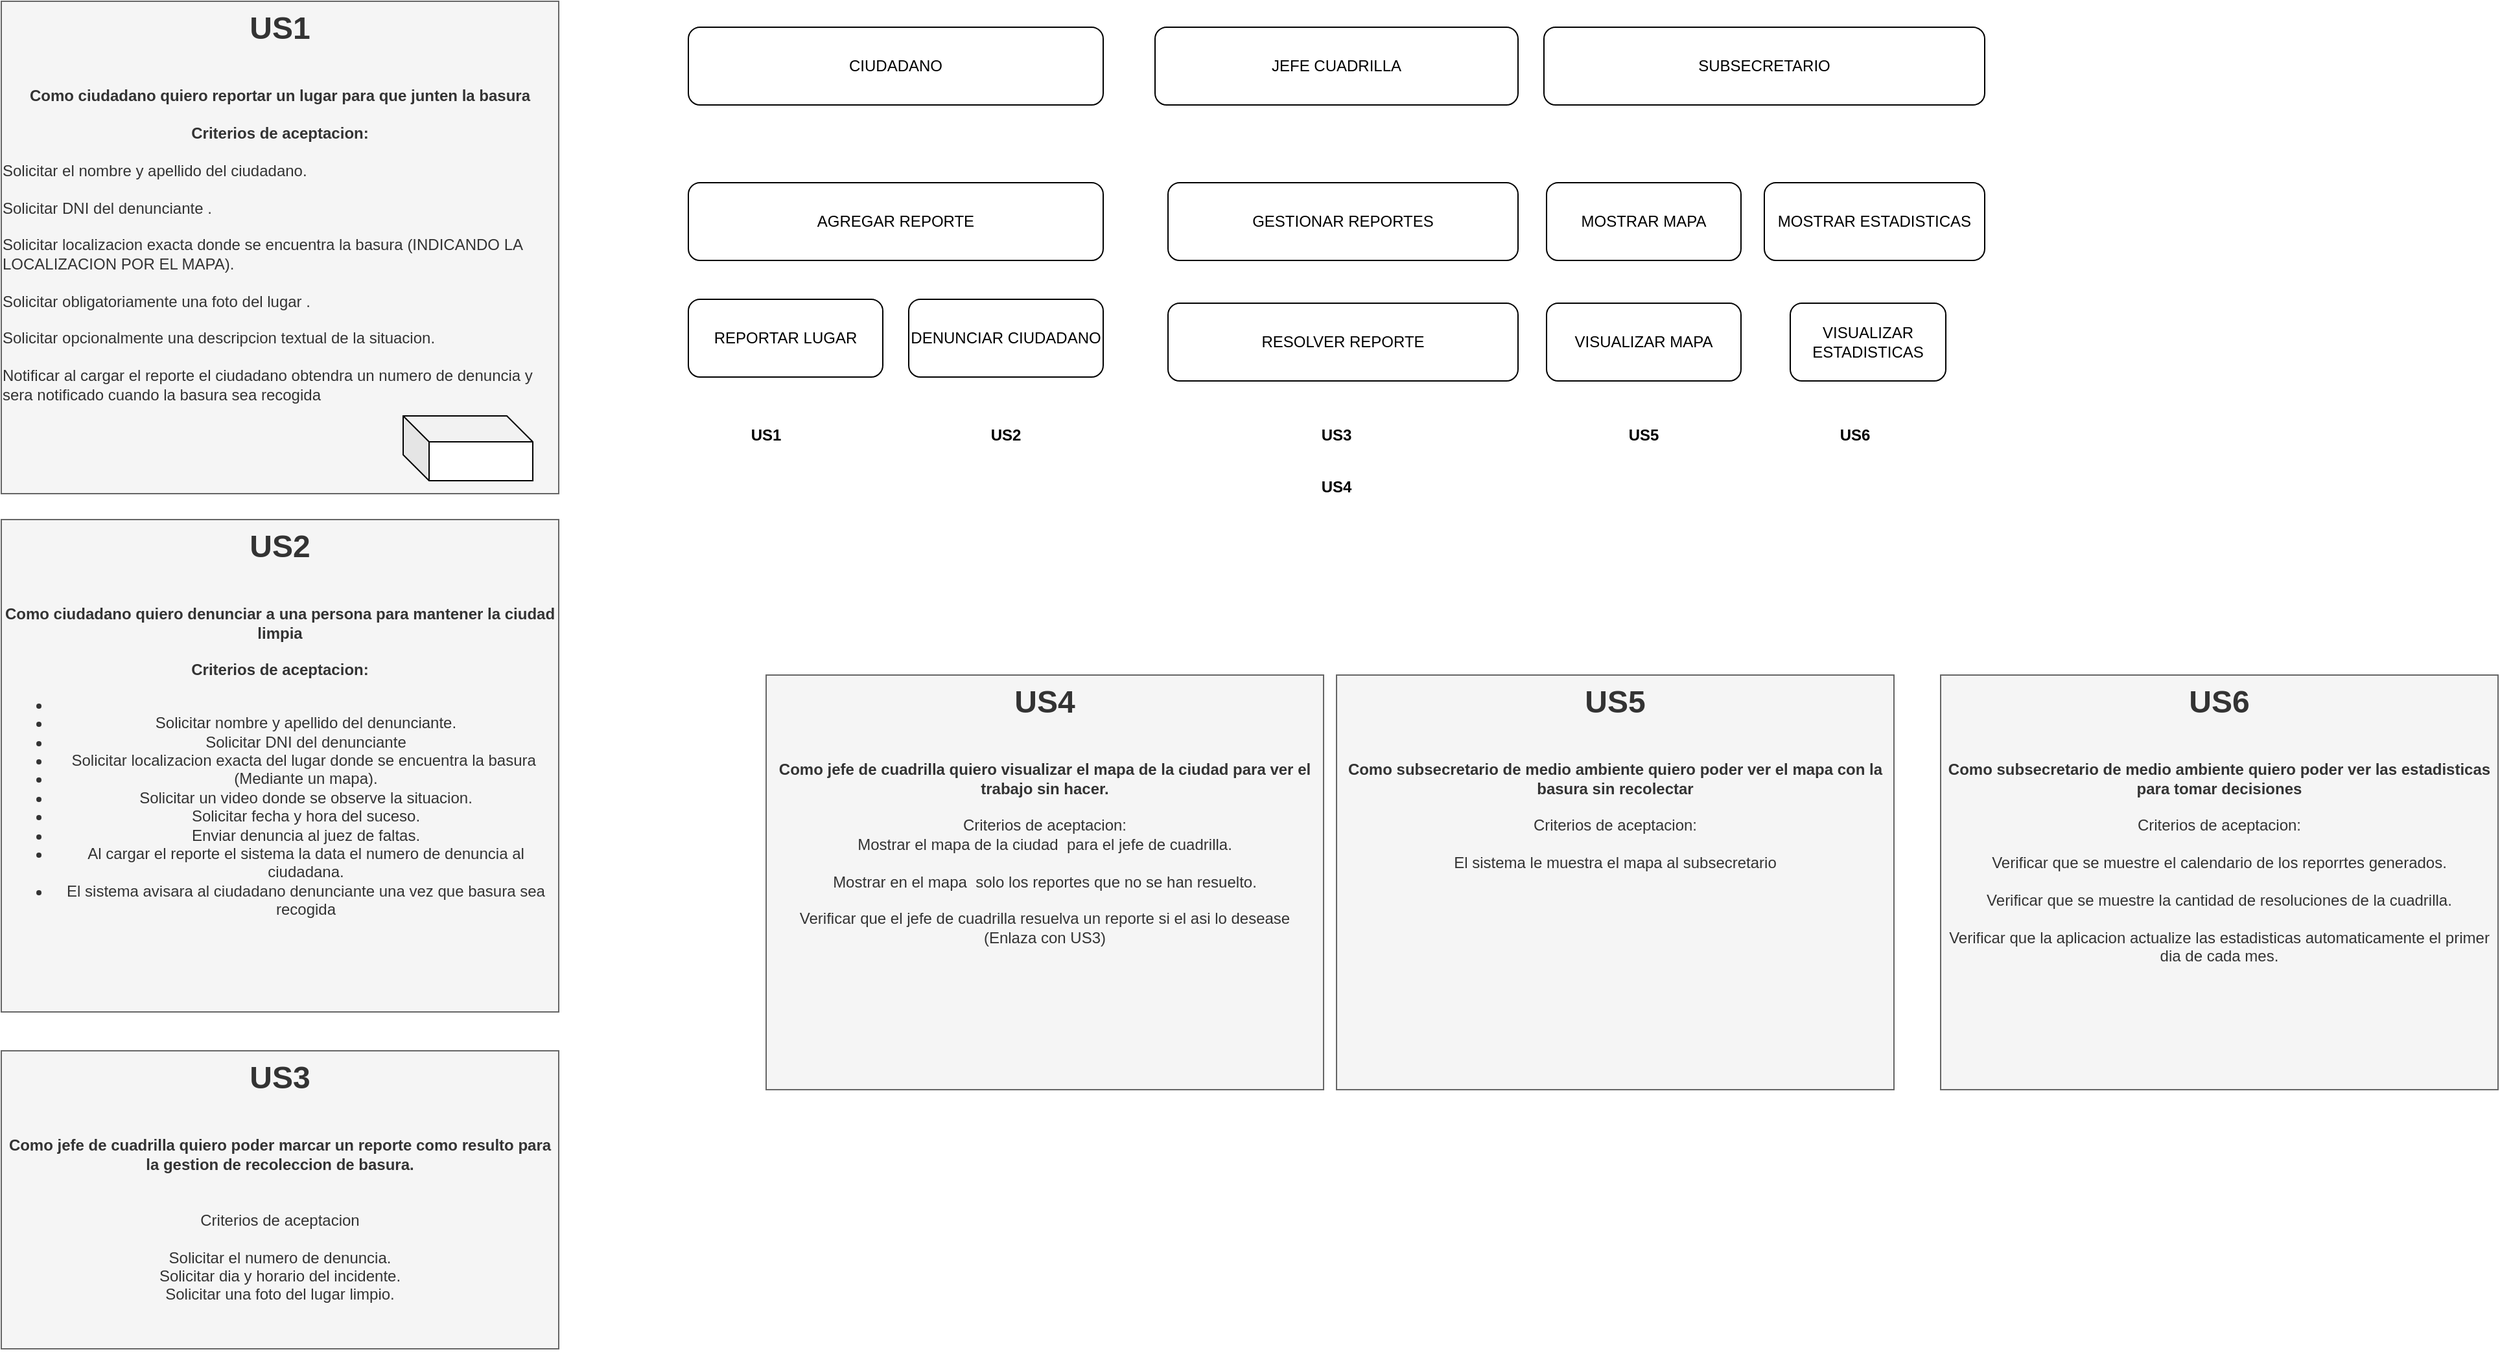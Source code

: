 <mxfile version="24.4.8" type="device">
  <diagram name="Página-1" id="h2NJYb0NBlIZZUkmF_bD">
    <mxGraphModel dx="2261" dy="844" grid="1" gridSize="10" guides="1" tooltips="1" connect="1" arrows="1" fold="1" page="1" pageScale="1" pageWidth="827" pageHeight="1169" math="0" shadow="0">
      <root>
        <mxCell id="0" />
        <mxCell id="1" parent="0" />
        <mxCell id="PLvO1B8AMvOWsPpk94DR-1" value="CIUDADANO" style="rounded=1;whiteSpace=wrap;html=1;" parent="1" vertex="1">
          <mxGeometry x="60" y="60" width="320" height="60" as="geometry" />
        </mxCell>
        <mxCell id="PLvO1B8AMvOWsPpk94DR-2" value="JEFE CUADRILLA" style="rounded=1;whiteSpace=wrap;html=1;" parent="1" vertex="1">
          <mxGeometry x="420" y="60" width="280" height="60" as="geometry" />
        </mxCell>
        <mxCell id="PLvO1B8AMvOWsPpk94DR-3" value="SUBSECRETARIO" style="rounded=1;whiteSpace=wrap;html=1;" parent="1" vertex="1">
          <mxGeometry x="720" y="60" width="340" height="60" as="geometry" />
        </mxCell>
        <mxCell id="PLvO1B8AMvOWsPpk94DR-4" value="AGREGAR REPORTE" style="rounded=1;whiteSpace=wrap;html=1;" parent="1" vertex="1">
          <mxGeometry x="60" y="180" width="320" height="60" as="geometry" />
        </mxCell>
        <mxCell id="PLvO1B8AMvOWsPpk94DR-5" value="REPORTAR LUGAR" style="rounded=1;whiteSpace=wrap;html=1;" parent="1" vertex="1">
          <mxGeometry x="60" y="270" width="150" height="60" as="geometry" />
        </mxCell>
        <mxCell id="PLvO1B8AMvOWsPpk94DR-6" value="DENUNCIAR CIUDADANO" style="rounded=1;whiteSpace=wrap;html=1;" parent="1" vertex="1">
          <mxGeometry x="230" y="270" width="150" height="60" as="geometry" />
        </mxCell>
        <mxCell id="PLvO1B8AMvOWsPpk94DR-7" value="&lt;h1 style=&quot;margin-top: 0px;&quot;&gt;US1&lt;/h1&gt;&lt;div&gt;&lt;b&gt;&lt;br&gt;&lt;/b&gt;&lt;/div&gt;&lt;div&gt;&lt;b&gt;Como ciudadano quiero reportar un lugar para que junten la basura&lt;/b&gt;&lt;/div&gt;&lt;div&gt;&lt;br&gt;&lt;/div&gt;&lt;div&gt;&lt;b&gt;Criterios de aceptacion:&lt;/b&gt;&lt;/div&gt;&lt;div&gt;&lt;br&gt;&lt;/div&gt;&lt;div style=&quot;text-align: left;&quot;&gt;Solicitar el nombre y apellido del ciudadano.&lt;/div&gt;&lt;div style=&quot;text-align: left;&quot;&gt;&lt;br&gt;&lt;/div&gt;&lt;div style=&quot;text-align: left;&quot;&gt;Solicitar DNI del denunciante .&lt;/div&gt;&lt;div style=&quot;text-align: left;&quot;&gt;&lt;br&gt;&lt;/div&gt;&lt;div style=&quot;text-align: left;&quot;&gt;Solicitar localizacion exacta donde se encuentra la basura (INDICANDO LA LOCALIZACION POR EL MAPA).&lt;/div&gt;&lt;div style=&quot;text-align: left;&quot;&gt;&lt;br&gt;&lt;/div&gt;&lt;div style=&quot;text-align: left;&quot;&gt;Solicitar obligatoriamente una foto del lugar .&lt;/div&gt;&lt;div style=&quot;text-align: left;&quot;&gt;&lt;br&gt;&lt;/div&gt;&lt;div style=&quot;text-align: left;&quot;&gt;Solicitar opcionalmente una descripcion textual de la situacion.&lt;/div&gt;&lt;div style=&quot;text-align: left;&quot;&gt;&lt;br&gt;&lt;/div&gt;&lt;div style=&quot;text-align: left;&quot;&gt;Notificar al cargar el reporte el ciudadano obtendra un numero de denuncia y sera notificado cuando la basura sea recogida&lt;/div&gt;" style="text;html=1;whiteSpace=wrap;overflow=hidden;rounded=0;align=center;fillColor=#f5f5f5;fontColor=#333333;strokeColor=#666666;" parent="1" vertex="1">
          <mxGeometry x="-470" y="40" width="430" height="380" as="geometry" />
        </mxCell>
        <mxCell id="PLvO1B8AMvOWsPpk94DR-8" value="&lt;b&gt;US1&lt;/b&gt;" style="text;html=1;align=center;verticalAlign=middle;whiteSpace=wrap;rounded=0;" parent="1" vertex="1">
          <mxGeometry x="90" y="360" width="60" height="30" as="geometry" />
        </mxCell>
        <mxCell id="PLvO1B8AMvOWsPpk94DR-9" value="&lt;h1 style=&quot;margin-top: 0px;&quot;&gt;US2&lt;/h1&gt;&lt;div&gt;&lt;b&gt;&lt;br&gt;&lt;/b&gt;&lt;/div&gt;&lt;div&gt;&lt;b&gt;Como ciudadano quiero denunciar a una persona para mantener la ciudad limpia&lt;/b&gt;&lt;/div&gt;&lt;div&gt;&lt;b&gt;&lt;br&gt;&lt;/b&gt;&lt;/div&gt;&lt;div&gt;&lt;b&gt;Criterios de aceptacion:&lt;/b&gt;&lt;/div&gt;&lt;div&gt;&lt;ul&gt;&lt;li&gt;&lt;b&gt;&lt;br&gt;&lt;/b&gt;&lt;/li&gt;&lt;li&gt;Solicitar nombre y apellido del denunciante.&lt;/li&gt;&lt;li&gt;Solicitar DNI del denunciante&lt;/li&gt;&lt;li&gt;Solicitar localizacion exacta del lugar donde se encuentra la basura&amp;nbsp;&lt;/li&gt;&lt;li&gt;&lt;span style=&quot;background-color: initial;&quot;&gt;(Mediante un mapa).&lt;/span&gt;&lt;/li&gt;&lt;li&gt;&lt;span style=&quot;background-color: initial;&quot;&gt;Solicitar un video donde se observe la situacion.&lt;/span&gt;&lt;/li&gt;&lt;li&gt;&lt;span style=&quot;background-color: initial;&quot;&gt;Solicitar fecha y hora del suceso.&lt;/span&gt;&lt;/li&gt;&lt;li&gt;&lt;span style=&quot;background-color: initial;&quot;&gt;Enviar denuncia al juez de faltas.&lt;/span&gt;&lt;/li&gt;&lt;li&gt;&lt;span style=&quot;background-color: initial;&quot;&gt;Al cargar el reporte el sistema la data el numero de denuncia al ciudadana.&lt;/span&gt;&lt;/li&gt;&lt;li&gt;&lt;span style=&quot;background-color: initial;&quot;&gt;El sistema avisara al ciudadano denunciante una vez que basura sea recogida&lt;/span&gt;&lt;/li&gt;&lt;/ul&gt;&lt;/div&gt;&lt;div style=&quot;text-align: left;&quot;&gt;&lt;br&gt;&lt;/div&gt;" style="text;html=1;whiteSpace=wrap;overflow=hidden;rounded=0;align=center;fillColor=#f5f5f5;fontColor=#333333;strokeColor=#666666;" parent="1" vertex="1">
          <mxGeometry x="-470" y="440" width="430" height="380" as="geometry" />
        </mxCell>
        <mxCell id="PLvO1B8AMvOWsPpk94DR-11" value="&lt;h1 style=&quot;margin-top: 0px;&quot;&gt;US4&lt;/h1&gt;&lt;div&gt;&lt;b&gt;&lt;br&gt;&lt;/b&gt;&lt;/div&gt;&lt;div&gt;&lt;b&gt;Como jefe de cuadrilla quiero visualizar el mapa de la ciudad para ver el trabajo sin hacer.&lt;/b&gt;&lt;/div&gt;&lt;div&gt;&lt;b&gt;&lt;br&gt;&lt;/b&gt;&lt;/div&gt;&lt;div&gt;Criterios de aceptacion:&lt;/div&gt;&lt;div&gt;Mostrar el mapa de la ciudad&amp;nbsp; para el jefe de cuadrilla.&lt;/div&gt;&lt;div&gt;&lt;br&gt;&lt;/div&gt;&lt;div&gt;Mostrar en el mapa&amp;nbsp; solo los reportes que no se han resuelto.&lt;/div&gt;&lt;div&gt;&lt;br&gt;&lt;/div&gt;&lt;div&gt;Verificar que el jefe de cuadrilla resuelva un reporte si el asi lo desease&lt;/div&gt;&lt;div&gt;(Enlaza con US3)&lt;/div&gt;&lt;div style=&quot;text-align: left;&quot;&gt;&lt;br&gt;&lt;/div&gt;" style="text;html=1;whiteSpace=wrap;overflow=hidden;rounded=0;align=center;fillColor=#f5f5f5;fontColor=#333333;strokeColor=#666666;" parent="1" vertex="1">
          <mxGeometry x="120" y="560" width="430" height="320" as="geometry" />
        </mxCell>
        <mxCell id="PLvO1B8AMvOWsPpk94DR-14" value="&lt;b&gt;US2&lt;/b&gt;" style="text;html=1;align=center;verticalAlign=middle;whiteSpace=wrap;rounded=0;" parent="1" vertex="1">
          <mxGeometry x="275" y="360" width="60" height="30" as="geometry" />
        </mxCell>
        <mxCell id="PLvO1B8AMvOWsPpk94DR-15" value="&lt;h1 style=&quot;margin-top: 0px;&quot;&gt;US3&lt;/h1&gt;&lt;div&gt;&lt;b&gt;&lt;br&gt;&lt;/b&gt;&lt;/div&gt;&lt;div&gt;&lt;b&gt;Como jefe de cuadrilla quiero poder marcar un reporte como resulto para la gestion de recoleccion de basura.&lt;/b&gt;&lt;/div&gt;&lt;div&gt;&lt;b&gt;&lt;br&gt;&lt;/b&gt;&lt;/div&gt;&lt;div&gt;&lt;b&gt;&lt;br&gt;&lt;/b&gt;&lt;/div&gt;&lt;div&gt;Criterios de aceptacion&lt;/div&gt;&lt;div&gt;&lt;br&gt;&lt;/div&gt;&lt;div&gt;Solicitar el numero de denuncia.&lt;/div&gt;&lt;div&gt;Solicitar dia y horario del incidente.&lt;/div&gt;&lt;div&gt;Solicitar una foto del lugar limpio.&lt;/div&gt;&lt;div&gt;&lt;br&gt;&lt;/div&gt;&lt;div style=&quot;text-align: left;&quot;&gt;&lt;br&gt;&lt;/div&gt;" style="text;html=1;whiteSpace=wrap;overflow=hidden;rounded=0;align=center;fillColor=#f5f5f5;fontColor=#333333;strokeColor=#666666;" parent="1" vertex="1">
          <mxGeometry x="-470" y="850" width="430" height="230" as="geometry" />
        </mxCell>
        <mxCell id="PLvO1B8AMvOWsPpk94DR-18" value="GESTIONAR REPORTES" style="rounded=1;whiteSpace=wrap;html=1;" parent="1" vertex="1">
          <mxGeometry x="430" y="180" width="270" height="60" as="geometry" />
        </mxCell>
        <mxCell id="PLvO1B8AMvOWsPpk94DR-19" value="RESOLVER REPORTE" style="rounded=1;whiteSpace=wrap;html=1;" parent="1" vertex="1">
          <mxGeometry x="430" y="273" width="270" height="60" as="geometry" />
        </mxCell>
        <mxCell id="PLvO1B8AMvOWsPpk94DR-21" value="VISUALIZAR MAPA" style="rounded=1;whiteSpace=wrap;html=1;" parent="1" vertex="1">
          <mxGeometry x="722" y="273" width="150" height="60" as="geometry" />
        </mxCell>
        <mxCell id="PLvO1B8AMvOWsPpk94DR-22" value="&lt;b&gt;US3&lt;/b&gt;" style="text;html=1;align=center;verticalAlign=middle;whiteSpace=wrap;rounded=0;" parent="1" vertex="1">
          <mxGeometry x="530" y="360" width="60" height="30" as="geometry" />
        </mxCell>
        <mxCell id="PLvO1B8AMvOWsPpk94DR-27" value="&lt;b&gt;US4&lt;/b&gt;" style="text;html=1;align=center;verticalAlign=middle;whiteSpace=wrap;rounded=0;" parent="1" vertex="1">
          <mxGeometry x="530" y="400" width="60" height="30" as="geometry" />
        </mxCell>
        <mxCell id="PLvO1B8AMvOWsPpk94DR-29" value="MOSTRAR MAPA" style="rounded=1;whiteSpace=wrap;html=1;" parent="1" vertex="1">
          <mxGeometry x="722" y="180" width="150" height="60" as="geometry" />
        </mxCell>
        <mxCell id="PLvO1B8AMvOWsPpk94DR-31" value="&lt;b&gt;US5&lt;/b&gt;" style="text;html=1;align=center;verticalAlign=middle;whiteSpace=wrap;rounded=0;" parent="1" vertex="1">
          <mxGeometry x="767" y="360" width="60" height="30" as="geometry" />
        </mxCell>
        <mxCell id="PLvO1B8AMvOWsPpk94DR-35" value="&lt;h1 style=&quot;margin-top: 0px;&quot;&gt;US5&lt;/h1&gt;&lt;div&gt;&lt;b&gt;&lt;br&gt;&lt;/b&gt;&lt;/div&gt;&lt;div&gt;&lt;b&gt;Como subsecretario de medio ambiente quiero poder ver el mapa con la basura sin recolectar&lt;/b&gt;&lt;/div&gt;&lt;div&gt;&lt;b&gt;&lt;br&gt;&lt;/b&gt;&lt;/div&gt;&lt;div&gt;Criterios de aceptacion:&lt;/div&gt;&lt;div&gt;&lt;br&gt;&lt;/div&gt;&lt;div&gt;El sistema le muestra el mapa al subsecretario&lt;/div&gt;&lt;div&gt;&lt;br&gt;&lt;/div&gt;&lt;div style=&quot;text-align: left;&quot;&gt;&lt;br&gt;&lt;/div&gt;" style="text;html=1;whiteSpace=wrap;overflow=hidden;rounded=0;align=center;fillColor=#f5f5f5;fontColor=#333333;strokeColor=#666666;" parent="1" vertex="1">
          <mxGeometry x="560" y="560" width="430" height="320" as="geometry" />
        </mxCell>
        <mxCell id="PLvO1B8AMvOWsPpk94DR-40" value="MOSTRAR ESTADISTICAS" style="rounded=1;whiteSpace=wrap;html=1;" parent="1" vertex="1">
          <mxGeometry x="890" y="180" width="170" height="60" as="geometry" />
        </mxCell>
        <mxCell id="PLvO1B8AMvOWsPpk94DR-41" value="VISUALIZAR ESTADISTICAS" style="rounded=1;whiteSpace=wrap;html=1;" parent="1" vertex="1">
          <mxGeometry x="910" y="273" width="120" height="60" as="geometry" />
        </mxCell>
        <mxCell id="PLvO1B8AMvOWsPpk94DR-42" value="&lt;b&gt;US6&lt;/b&gt;" style="text;html=1;align=center;verticalAlign=middle;whiteSpace=wrap;rounded=0;" parent="1" vertex="1">
          <mxGeometry x="930" y="360" width="60" height="30" as="geometry" />
        </mxCell>
        <mxCell id="PLvO1B8AMvOWsPpk94DR-43" value="&lt;h1 style=&quot;margin-top: 0px;&quot;&gt;US6&lt;/h1&gt;&lt;div&gt;&lt;b&gt;&lt;br&gt;&lt;/b&gt;&lt;/div&gt;&lt;div&gt;&lt;b&gt;Como subsecretario de medio ambiente quiero poder ver las estadisticas para tomar decisiones&lt;/b&gt;&lt;/div&gt;&lt;div&gt;&lt;b&gt;&lt;br&gt;&lt;/b&gt;&lt;/div&gt;&lt;div&gt;Criterios de aceptacion:&lt;/div&gt;&lt;div&gt;&lt;br&gt;&lt;/div&gt;&lt;div&gt;Verificar que se muestre el calendario de los reporrtes generados&lt;span style=&quot;background-color: initial;&quot;&gt;.&lt;/span&gt;&lt;/div&gt;&lt;div&gt;&lt;br&gt;&lt;/div&gt;&lt;div&gt;Verificar que se muestre la cantidad de resoluciones de la cuadrilla&lt;span style=&quot;background-color: initial;&quot;&gt;.&lt;/span&gt;&lt;/div&gt;&lt;div&gt;&lt;span style=&quot;background-color: initial;&quot;&gt;&lt;br&gt;&lt;/span&gt;&lt;/div&gt;&lt;div&gt;Verificar que la aplicacion actualize las estadisticas automaticamente el primer dia de cada mes.&lt;/div&gt;&lt;div&gt;&lt;br&gt;&lt;/div&gt;&lt;div&gt;&lt;br&gt;&lt;/div&gt;&lt;div&gt;&lt;br&gt;&lt;/div&gt;&lt;div&gt;&lt;br&gt;&lt;/div&gt;&lt;div style=&quot;text-align: left;&quot;&gt;&lt;br&gt;&lt;/div&gt;" style="text;html=1;whiteSpace=wrap;overflow=hidden;rounded=0;align=center;fillColor=#f5f5f5;fontColor=#333333;strokeColor=#666666;" parent="1" vertex="1">
          <mxGeometry x="1026" y="560" width="430" height="320" as="geometry" />
        </mxCell>
        <mxCell id="Qu8koOWJAt4rJp-s6nxD-1" value="" style="shape=cube;whiteSpace=wrap;html=1;boundedLbl=1;backgroundOutline=1;darkOpacity=0.05;darkOpacity2=0.1;" vertex="1" parent="1">
          <mxGeometry x="-160" y="360" width="100" height="50" as="geometry" />
        </mxCell>
      </root>
    </mxGraphModel>
  </diagram>
</mxfile>
